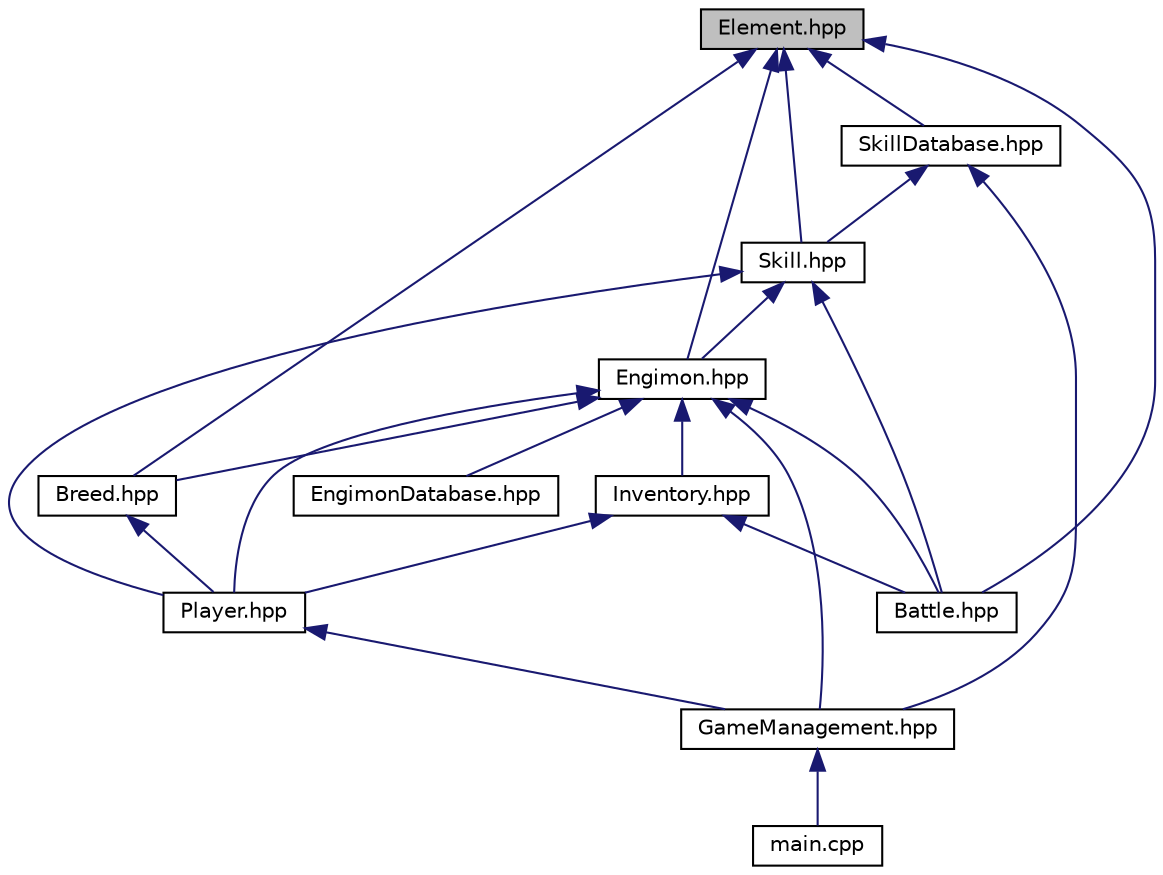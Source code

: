 digraph "Element.hpp"
{
 // LATEX_PDF_SIZE
  edge [fontname="Helvetica",fontsize="10",labelfontname="Helvetica",labelfontsize="10"];
  node [fontname="Helvetica",fontsize="10",shape=record];
  Node1 [label="Element.hpp",height=0.2,width=0.4,color="black", fillcolor="grey75", style="filled", fontcolor="black",tooltip=" "];
  Node1 -> Node2 [dir="back",color="midnightblue",fontsize="10",style="solid"];
  Node2 [label="Battle.hpp",height=0.2,width=0.4,color="black", fillcolor="white", style="filled",URL="$_battle_8hpp.html",tooltip=" "];
  Node1 -> Node3 [dir="back",color="midnightblue",fontsize="10",style="solid"];
  Node3 [label="Breed.hpp",height=0.2,width=0.4,color="black", fillcolor="white", style="filled",URL="$_breed_8hpp.html",tooltip=" "];
  Node3 -> Node4 [dir="back",color="midnightblue",fontsize="10",style="solid"];
  Node4 [label="Player.hpp",height=0.2,width=0.4,color="black", fillcolor="white", style="filled",URL="$_player_8hpp.html",tooltip=" "];
  Node4 -> Node5 [dir="back",color="midnightblue",fontsize="10",style="solid"];
  Node5 [label="GameManagement.hpp",height=0.2,width=0.4,color="black", fillcolor="white", style="filled",URL="$_game_management_8hpp.html",tooltip=" "];
  Node5 -> Node6 [dir="back",color="midnightblue",fontsize="10",style="solid"];
  Node6 [label="main.cpp",height=0.2,width=0.4,color="black", fillcolor="white", style="filled",URL="$main_8cpp.html",tooltip=" "];
  Node1 -> Node7 [dir="back",color="midnightblue",fontsize="10",style="solid"];
  Node7 [label="Engimon.hpp",height=0.2,width=0.4,color="black", fillcolor="white", style="filled",URL="$_engimon_8hpp.html",tooltip=" "];
  Node7 -> Node2 [dir="back",color="midnightblue",fontsize="10",style="solid"];
  Node7 -> Node3 [dir="back",color="midnightblue",fontsize="10",style="solid"];
  Node7 -> Node8 [dir="back",color="midnightblue",fontsize="10",style="solid"];
  Node8 [label="EngimonDatabase.hpp",height=0.2,width=0.4,color="black", fillcolor="white", style="filled",URL="$_engimon_database_8hpp.html",tooltip=" "];
  Node7 -> Node5 [dir="back",color="midnightblue",fontsize="10",style="solid"];
  Node7 -> Node9 [dir="back",color="midnightblue",fontsize="10",style="solid"];
  Node9 [label="Inventory.hpp",height=0.2,width=0.4,color="black", fillcolor="white", style="filled",URL="$_inventory_8hpp.html",tooltip=" "];
  Node9 -> Node2 [dir="back",color="midnightblue",fontsize="10",style="solid"];
  Node9 -> Node4 [dir="back",color="midnightblue",fontsize="10",style="solid"];
  Node7 -> Node4 [dir="back",color="midnightblue",fontsize="10",style="solid"];
  Node1 -> Node10 [dir="back",color="midnightblue",fontsize="10",style="solid"];
  Node10 [label="Skill.hpp",height=0.2,width=0.4,color="black", fillcolor="white", style="filled",URL="$_skill_8hpp.html",tooltip=" "];
  Node10 -> Node2 [dir="back",color="midnightblue",fontsize="10",style="solid"];
  Node10 -> Node7 [dir="back",color="midnightblue",fontsize="10",style="solid"];
  Node10 -> Node4 [dir="back",color="midnightblue",fontsize="10",style="solid"];
  Node1 -> Node11 [dir="back",color="midnightblue",fontsize="10",style="solid"];
  Node11 [label="SkillDatabase.hpp",height=0.2,width=0.4,color="black", fillcolor="white", style="filled",URL="$_skill_database_8hpp.html",tooltip=" "];
  Node11 -> Node5 [dir="back",color="midnightblue",fontsize="10",style="solid"];
  Node11 -> Node10 [dir="back",color="midnightblue",fontsize="10",style="solid"];
}
